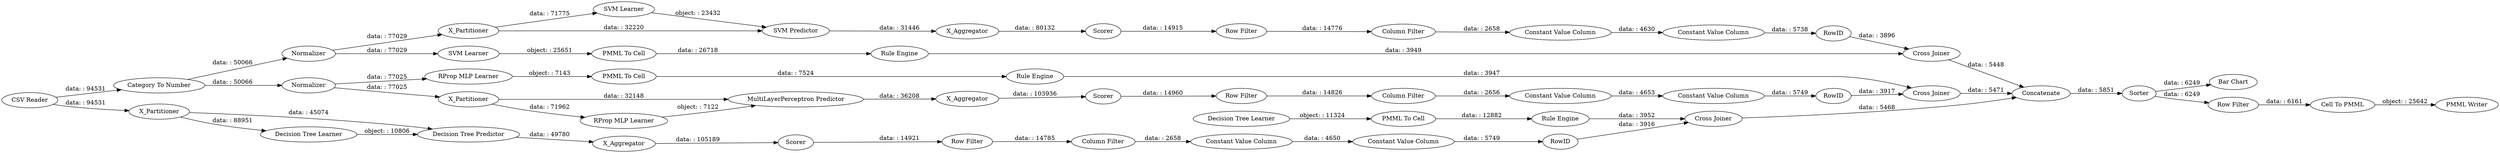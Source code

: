 digraph {
	"379159803520750097_52" [label=Sorter]
	"-4876755359950820182_7" [label=X_Aggregator]
	"-481546879798576477_22" [label="PMML To Cell"]
	"8500140146139083336_33" [label="SVM Learner"]
	"-5087409124054914819_39" [label="Cross Joiner"]
	"798351293053355680_34" [label="Rule Engine"]
	"-7600812250916896774_290" [label="Constant Value Column"]
	"-5087409124054914819_7" [label=X_Aggregator]
	"-7753683020724564066_39" [label=Scorer]
	"798351293053355680_33" [label="Decision Tree Learner"]
	"-7600812250916896774_9" [label="Row Filter"]
	"-4876755359950820182_31" [label="RProp MLP Learner"]
	"379159803520750097_59" [label="Bar Chart"]
	"5957009748152082662_293" [label=RowID]
	"8500140146139083336_34" [label="PMML To Cell"]
	"8149497013342282431_9" [label="Row Filter"]
	"5957009748152082662_290" [label="Constant Value Column"]
	"-7753683020724564066_32" [label="Decision Tree Predictor"]
	"-7753683020724564066_31" [label="Decision Tree Learner"]
	"-7600812250916896774_292" [label="Constant Value Column"]
	"-481546879798576477_35" [label="RProp MLP Learner"]
	"8149497013342282431_290" [label="Constant Value Column"]
	"798351293053355680_28" [label="PMML To Cell"]
	"-4876755359950820182_39" [label=Normalizer]
	"8149497013342282431_292" [label="Constant Value Column"]
	"379159803520750097_54" [label="Cell To PMML"]
	"-5087409124054914819_40" [label=Normalizer]
	"-7753683020724564066_38" [label="Cross Joiner"]
	"8149497013342282431_294" [label="Column Filter"]
	"8149497013342282431_293" [label=RowID]
	"-4876755359950820182_2" [label=X_Partitioner]
	"-5087409124054914819_31" [label="SVM Learner"]
	"-5087409124054914819_41" [label=Scorer]
	"5957009748152082662_292" [label="Constant Value Column"]
	"379159803520750097_60" [label=Concatenate]
	"-7753683020724564066_2" [label=X_Partitioner]
	"-7600812250916896774_294" [label="Column Filter"]
	"379159803520750097_53" [label="Row Filter"]
	"5957009748152082662_9" [label="Row Filter"]
	"-4876755359950820182_32" [label="MultiLayerPerceptron Predictor"]
	"-5087409124054914819_2" [label=X_Partitioner]
	"-481546879798576477_34" [label="Rule Engine"]
	"-7753683020724564066_7" [label=X_Aggregator]
	"379159803520750097_61" [label="PMML Writer"]
	"379159803520750097_62" [label="CSV Reader"]
	"-4876755359950820182_38" [label="Cross Joiner"]
	"5957009748152082662_294" [label="Column Filter"]
	"8500140146139083336_35" [label="Rule Engine"]
	"-4876755359950820182_40" [label=Scorer]
	"379159803520750097_58" [label="Category To Number"]
	"-5087409124054914819_32" [label="SVM Predictor"]
	"-7600812250916896774_293" [label=RowID]
	"379159803520750097_60" -> "379159803520750097_52" [label="data: : 5851"]
	"-7600812250916896774_290" -> "-7600812250916896774_292" [label="data: : 4630"]
	"379159803520750097_58" -> "-4876755359950820182_39" [label="data: : 50066"]
	"-7600812250916896774_293" -> "-5087409124054914819_39" [label="data: : 3896"]
	"-4876755359950820182_39" -> "-4876755359950820182_2" [label="data: : 77025"]
	"-5087409124054914819_2" -> "-5087409124054914819_32" [label="data: : 32220"]
	"-4876755359950820182_2" -> "-4876755359950820182_32" [label="data: : 32148"]
	"5957009748152082662_290" -> "5957009748152082662_292" [label="data: : 4650"]
	"798351293053355680_34" -> "-7753683020724564066_38" [label="data: : 3952"]
	"8149497013342282431_9" -> "8149497013342282431_294" [label="data: : 14826"]
	"-7753683020724564066_2" -> "-7753683020724564066_32" [label="data: : 45074"]
	"-5087409124054914819_40" -> "-5087409124054914819_2" [label="data: : 77029"]
	"5957009748152082662_293" -> "-7753683020724564066_38" [label="data: : 3916"]
	"-5087409124054914819_40" -> "8500140146139083336_33" [label="data: : 77029"]
	"379159803520750097_52" -> "379159803520750097_53" [label="data: : 6249"]
	"-4876755359950820182_38" -> "379159803520750097_60" [label="data: : 5471"]
	"-7600812250916896774_292" -> "-7600812250916896774_293" [label="data: : 5738"]
	"-7753683020724564066_31" -> "-7753683020724564066_32" [label="object: : 10806"]
	"-7753683020724564066_39" -> "5957009748152082662_9" [label="data: : 14921"]
	"-7753683020724564066_2" -> "-7753683020724564066_31" [label="data: : 88951"]
	"5957009748152082662_9" -> "5957009748152082662_294" [label="data: : 14785"]
	"-5087409124054914819_32" -> "-5087409124054914819_7" [label="data: : 31446"]
	"798351293053355680_28" -> "798351293053355680_34" [label="data: : 12882"]
	"8500140146139083336_33" -> "8500140146139083336_34" [label="object: : 25651"]
	"379159803520750097_52" -> "379159803520750097_59" [label="data: : 6249"]
	"-4876755359950820182_40" -> "8149497013342282431_9" [label="data: : 14960"]
	"379159803520750097_53" -> "379159803520750097_54" [label="data: : 6161"]
	"-5087409124054914819_39" -> "379159803520750097_60" [label="data: : 5448"]
	"5957009748152082662_292" -> "5957009748152082662_293" [label="data: : 5749"]
	"379159803520750097_62" -> "379159803520750097_58" [label="data: : 94531"]
	"5957009748152082662_294" -> "5957009748152082662_290" [label="data: : 2658"]
	"-4876755359950820182_31" -> "-4876755359950820182_32" [label="object: : 7122"]
	"-481546879798576477_35" -> "-481546879798576477_22" [label="object: : 7143"]
	"8149497013342282431_292" -> "8149497013342282431_293" [label="data: : 5749"]
	"-4876755359950820182_39" -> "-481546879798576477_35" [label="data: : 77025"]
	"-5087409124054914819_31" -> "-5087409124054914819_32" [label="object: : 23432"]
	"-4876755359950820182_2" -> "-4876755359950820182_31" [label="data: : 71962"]
	"379159803520750097_58" -> "-5087409124054914819_40" [label="data: : 50066"]
	"-5087409124054914819_2" -> "-5087409124054914819_31" [label="data: : 71775"]
	"8500140146139083336_34" -> "8500140146139083336_35" [label="data: : 26718"]
	"-5087409124054914819_7" -> "-5087409124054914819_41" [label="data: : 80132"]
	"-481546879798576477_34" -> "-4876755359950820182_38" [label="data: : 3947"]
	"-7753683020724564066_7" -> "-7753683020724564066_39" [label="data: : 105189"]
	"-7753683020724564066_38" -> "379159803520750097_60" [label="data: : 5468"]
	"8500140146139083336_35" -> "-5087409124054914819_39" [label="data: : 3949"]
	"798351293053355680_33" -> "798351293053355680_28" [label="object: : 11324"]
	"8149497013342282431_294" -> "8149497013342282431_290" [label="data: : 2656"]
	"379159803520750097_54" -> "379159803520750097_61" [label="object: : 25642"]
	"8149497013342282431_290" -> "8149497013342282431_292" [label="data: : 4653"]
	"-4876755359950820182_7" -> "-4876755359950820182_40" [label="data: : 103936"]
	"379159803520750097_62" -> "-7753683020724564066_2" [label="data: : 94531"]
	"-4876755359950820182_32" -> "-4876755359950820182_7" [label="data: : 36208"]
	"-7600812250916896774_9" -> "-7600812250916896774_294" [label="data: : 14776"]
	"-7600812250916896774_294" -> "-7600812250916896774_290" [label="data: : 2658"]
	"-5087409124054914819_41" -> "-7600812250916896774_9" [label="data: : 14915"]
	"-7753683020724564066_32" -> "-7753683020724564066_7" [label="data: : 49780"]
	"8149497013342282431_293" -> "-4876755359950820182_38" [label="data: : 3917"]
	"-481546879798576477_22" -> "-481546879798576477_34" [label="data: : 7524"]
	rankdir=LR
}
